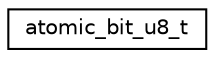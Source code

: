 digraph "Graphical Class Hierarchy"
{
 // LATEX_PDF_SIZE
  edge [fontname="Helvetica",fontsize="10",labelfontname="Helvetica",labelfontsize="10"];
  node [fontname="Helvetica",fontsize="10",shape=record];
  rankdir="LR";
  Node0 [label="atomic_bit_u8_t",height=0.2,width=0.4,color="black", fillcolor="white", style="filled",URL="$structatomic__bit__u8__t.html",tooltip="Type specifying a bit in an uint8_t"];
}

